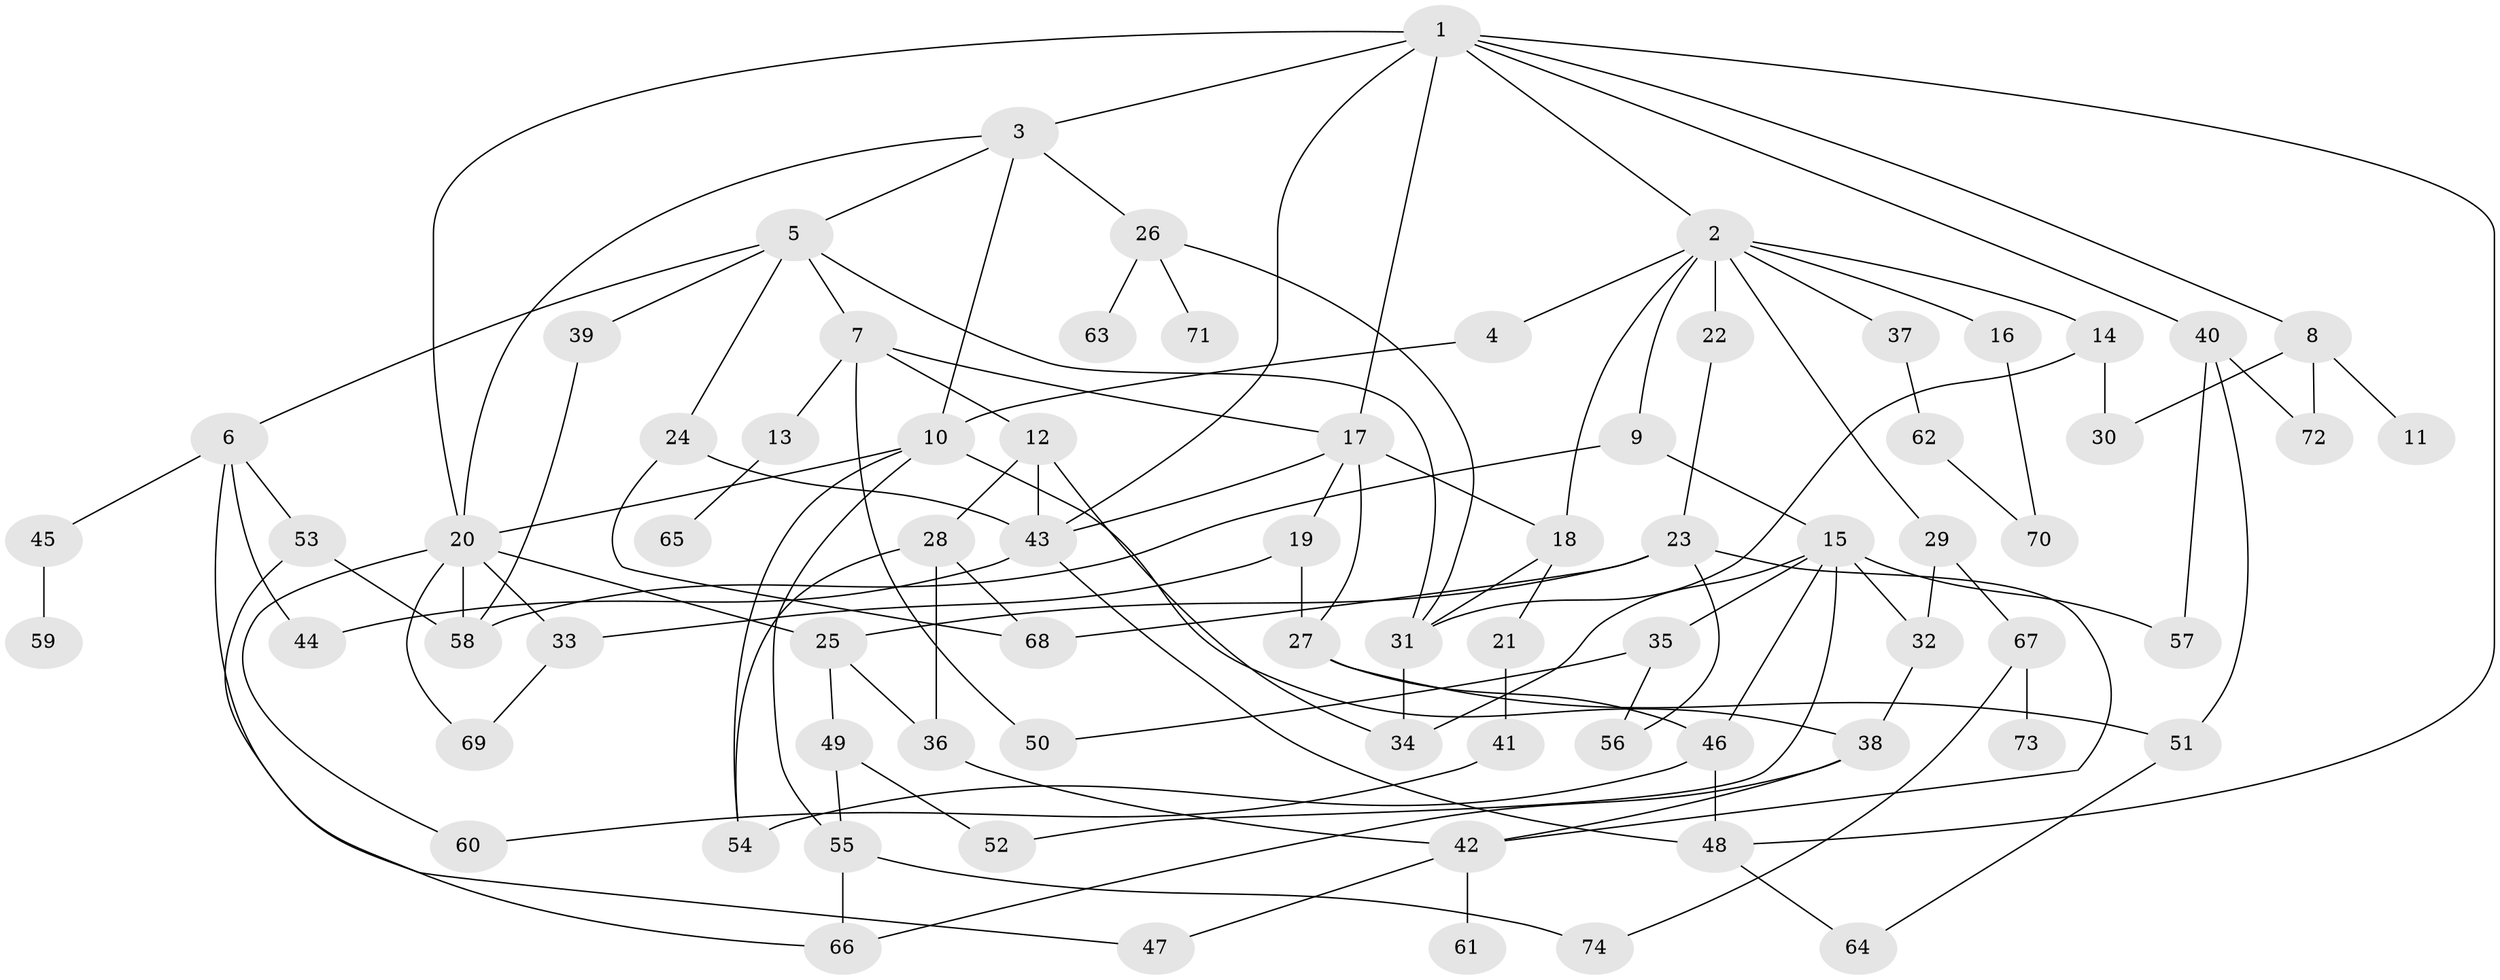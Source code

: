 // original degree distribution, {9: 0.01639344262295082, 5: 0.05737704918032787, 3: 0.2459016393442623, 7: 0.01639344262295082, 1: 0.1885245901639344, 4: 0.13114754098360656, 2: 0.32786885245901637, 8: 0.00819672131147541, 6: 0.00819672131147541}
// Generated by graph-tools (version 1.1) at 2025/48/03/04/25 22:48:50]
// undirected, 74 vertices, 121 edges
graph export_dot {
  node [color=gray90,style=filled];
  1;
  2;
  3;
  4;
  5;
  6;
  7;
  8;
  9;
  10;
  11;
  12;
  13;
  14;
  15;
  16;
  17;
  18;
  19;
  20;
  21;
  22;
  23;
  24;
  25;
  26;
  27;
  28;
  29;
  30;
  31;
  32;
  33;
  34;
  35;
  36;
  37;
  38;
  39;
  40;
  41;
  42;
  43;
  44;
  45;
  46;
  47;
  48;
  49;
  50;
  51;
  52;
  53;
  54;
  55;
  56;
  57;
  58;
  59;
  60;
  61;
  62;
  63;
  64;
  65;
  66;
  67;
  68;
  69;
  70;
  71;
  72;
  73;
  74;
  1 -- 2 [weight=1.0];
  1 -- 3 [weight=1.0];
  1 -- 8 [weight=1.0];
  1 -- 17 [weight=1.0];
  1 -- 20 [weight=1.0];
  1 -- 40 [weight=1.0];
  1 -- 43 [weight=1.0];
  1 -- 48 [weight=1.0];
  2 -- 4 [weight=1.0];
  2 -- 9 [weight=1.0];
  2 -- 14 [weight=1.0];
  2 -- 16 [weight=1.0];
  2 -- 18 [weight=1.0];
  2 -- 22 [weight=1.0];
  2 -- 29 [weight=1.0];
  2 -- 37 [weight=1.0];
  3 -- 5 [weight=1.0];
  3 -- 10 [weight=1.0];
  3 -- 20 [weight=1.0];
  3 -- 26 [weight=1.0];
  4 -- 10 [weight=1.0];
  5 -- 6 [weight=1.0];
  5 -- 7 [weight=1.0];
  5 -- 24 [weight=1.0];
  5 -- 31 [weight=1.0];
  5 -- 39 [weight=1.0];
  6 -- 44 [weight=1.0];
  6 -- 45 [weight=1.0];
  6 -- 47 [weight=1.0];
  6 -- 53 [weight=1.0];
  7 -- 12 [weight=1.0];
  7 -- 13 [weight=1.0];
  7 -- 17 [weight=1.0];
  7 -- 50 [weight=1.0];
  8 -- 11 [weight=1.0];
  8 -- 30 [weight=1.0];
  8 -- 72 [weight=1.0];
  9 -- 15 [weight=1.0];
  9 -- 58 [weight=1.0];
  10 -- 20 [weight=1.0];
  10 -- 38 [weight=1.0];
  10 -- 54 [weight=1.0];
  10 -- 55 [weight=1.0];
  12 -- 28 [weight=1.0];
  12 -- 34 [weight=1.0];
  12 -- 43 [weight=1.0];
  13 -- 65 [weight=1.0];
  14 -- 30 [weight=1.0];
  14 -- 31 [weight=1.0];
  15 -- 32 [weight=1.0];
  15 -- 34 [weight=1.0];
  15 -- 35 [weight=1.0];
  15 -- 46 [weight=1.0];
  15 -- 52 [weight=1.0];
  15 -- 57 [weight=1.0];
  16 -- 70 [weight=1.0];
  17 -- 18 [weight=1.0];
  17 -- 19 [weight=1.0];
  17 -- 27 [weight=1.0];
  17 -- 43 [weight=1.0];
  18 -- 21 [weight=1.0];
  18 -- 31 [weight=1.0];
  19 -- 27 [weight=1.0];
  19 -- 33 [weight=1.0];
  20 -- 25 [weight=1.0];
  20 -- 33 [weight=1.0];
  20 -- 58 [weight=1.0];
  20 -- 60 [weight=1.0];
  20 -- 69 [weight=1.0];
  21 -- 41 [weight=1.0];
  22 -- 23 [weight=1.0];
  23 -- 25 [weight=1.0];
  23 -- 42 [weight=1.0];
  23 -- 56 [weight=1.0];
  23 -- 68 [weight=1.0];
  24 -- 43 [weight=1.0];
  24 -- 68 [weight=1.0];
  25 -- 36 [weight=1.0];
  25 -- 49 [weight=1.0];
  26 -- 31 [weight=1.0];
  26 -- 63 [weight=1.0];
  26 -- 71 [weight=1.0];
  27 -- 46 [weight=1.0];
  27 -- 51 [weight=1.0];
  28 -- 36 [weight=1.0];
  28 -- 54 [weight=1.0];
  28 -- 68 [weight=1.0];
  29 -- 32 [weight=1.0];
  29 -- 67 [weight=1.0];
  31 -- 34 [weight=1.0];
  32 -- 38 [weight=1.0];
  33 -- 69 [weight=1.0];
  35 -- 50 [weight=1.0];
  35 -- 56 [weight=1.0];
  36 -- 42 [weight=1.0];
  37 -- 62 [weight=1.0];
  38 -- 42 [weight=1.0];
  38 -- 66 [weight=1.0];
  39 -- 58 [weight=1.0];
  40 -- 51 [weight=1.0];
  40 -- 57 [weight=1.0];
  40 -- 72 [weight=1.0];
  41 -- 60 [weight=1.0];
  42 -- 47 [weight=1.0];
  42 -- 61 [weight=1.0];
  43 -- 44 [weight=1.0];
  43 -- 48 [weight=1.0];
  45 -- 59 [weight=1.0];
  46 -- 48 [weight=2.0];
  46 -- 54 [weight=1.0];
  48 -- 64 [weight=1.0];
  49 -- 52 [weight=1.0];
  49 -- 55 [weight=1.0];
  51 -- 64 [weight=1.0];
  53 -- 58 [weight=1.0];
  53 -- 66 [weight=1.0];
  55 -- 66 [weight=1.0];
  55 -- 74 [weight=1.0];
  62 -- 70 [weight=1.0];
  67 -- 73 [weight=1.0];
  67 -- 74 [weight=1.0];
}
